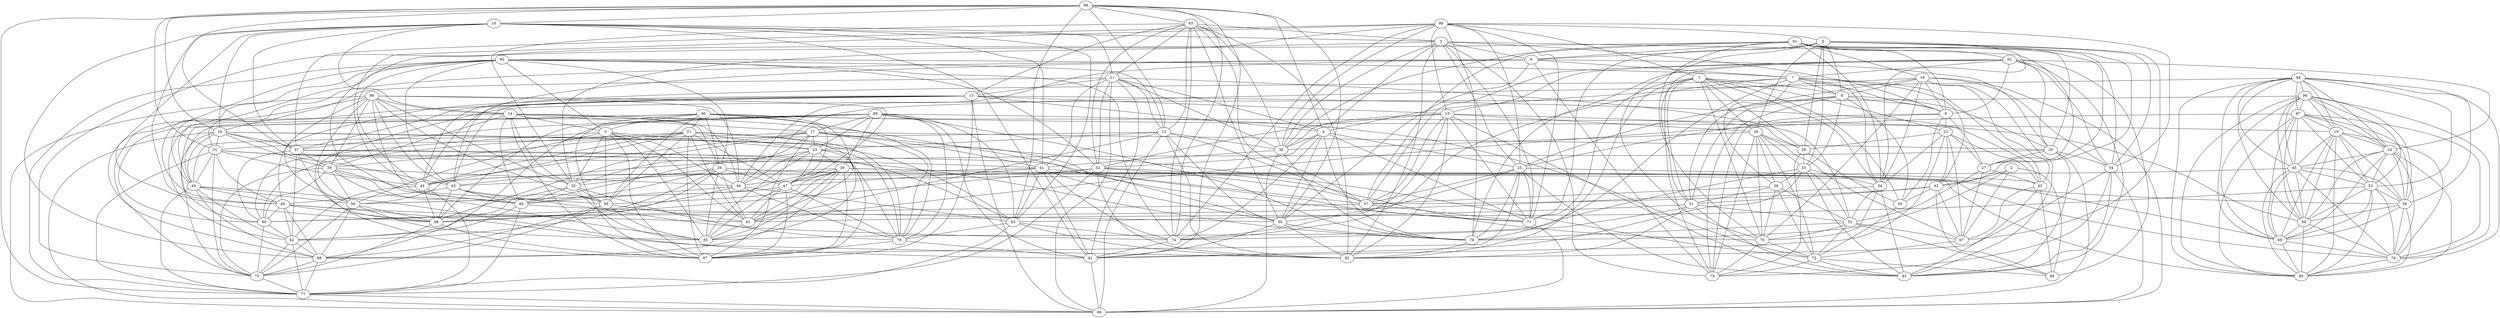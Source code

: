 graph G{
88--37;
88--16;
88--63;
88--10;
88--77;
88--74;
88--12;
88--31;
88--81;
88--93;
88--55;
88--4;
89--30;
89--23;
89--79;
89--17;
89--68;
89--37;
89--40;
89--66;
89--63;
89--81;
89--78;
89--72;
90--64;
90--19;
90--0;
90--58;
90--61;
90--47;
90--79;
90--21;
90--87;
90--29;
90--60;
90--62;
91--73;
91--36;
91--92;
91--54;
91--57;
91--20;
91--6;
91--9;
91--70;
91--18;
91--34;
91--27;
92--24;
92--78;
92--54;
92--15;
92--57;
92--20;
92--7;
92--51;
92--9;
92--83;
92--84;
93--35;
93--74;
93--12;
93--13;
93--55;
93--32;
93--36;
93--3;
93--82;
93--11;
93--57;
94--64;
94--59;
94--96;
94--19;
94--76;
94--53;
94--97;
94--80;
94--24;
94--69;
94--45;
94--46;
95--0;
95--29;
95--48;
95--40;
95--66;
95--43;
95--44;
95--77;
95--74;
95--12;
95--32;
95--7;
96--64;
96--59;
96--19;
96--76;
96--53;
96--97;
96--80;
96--24;
96--69;
96--45;
96--56;
97--64;
97--59;
97--19;
97--76;
97--53;
97--80;
97--24;
97--69;
97--45;
97--61;
10--14;
10--48;
10--68;
10--37;
10--66;
10--16;
10--63;
10--41;
10--81;
10--3;
10--11;
98--35;
98--37;
98--44;
98--74;
98--36;
98--78;
98--25;
98--71;
98--54;
98--15;
98--1;
98--5;
11--16;
11--12;
11--41;
11--86;
11--81;
11--13;
11--32;
11--36;
11--4;
11--52;
99--58;
99--47;
99--46;
99--87;
99--39;
99--49;
99--35;
99--14;
99--56;
99--73;
99--43;
99--86;
12--61;
12--23;
12--31;
12--86;
12--55;
12--36;
12--82;
12--57;
13--87;
13--48;
13--37;
13--40;
13--43;
13--44;
13--86;
13--4;
13--15;
13--65;
14--0;
14--46;
14--87;
14--39;
14--49;
14--29;
14--35;
14--60;
14--17;
14--55;
15--74;
15--32;
15--36;
15--82;
15--71;
15--57;
15--28;
15--26;
15--83;
16--39;
16--73;
16--37;
16--40;
16--43;
16--63;
16--31;
16--86;
16--71;
17--23;
17--79;
17--87;
17--35;
17--68;
17--40;
17--44;
17--41;
17--20;
17--72;
18--86;
18--4;
18--54;
18--51;
18--8;
18--9;
18--70;
18--34;
18--83;
18--65;
19--64;
19--59;
19--76;
19--53;
19--80;
19--24;
19--69;
19--45;
0--58;
0--61;
0--85;
0--23;
0--46;
0--87;
0--35;
0--60;
0--56;
1--82;
1--71;
1--51;
1--8;
1--70;
1--34;
1--28;
1--26;
1--75;
1--22;
1--50;
2--78;
2--67;
2--84;
2--42;
3--49;
3--36;
3--25;
3--82;
3--4;
3--71;
3--6;
3--9;
3--75;
3--27;
4--74;
4--55;
4--32;
4--36;
4--78;
4--25;
4--71;
5--71;
5--54;
5--6;
5--8;
5--70;
5--34;
5--28;
5--26;
5--33;
5--67;
5--42;
6--46;
6--43;
6--31;
6--55;
6--20;
6--7;
6--75;
7--44;
7--74;
7--78;
7--8;
7--9;
7--34;
7--38;
7--65;
7--42;
8--25;
8--20;
8--51;
8--9;
8--75;
8--33;
8--50;
9--25;
9--75;
9--22;
9--27;
9--50;
20--43;
20--86;
20--54;
20--83;
20--27;
21--58;
21--61;
21--85;
21--47;
21--23;
21--79;
21--87;
21--39;
21--60;
21--56;
21--44;
22--81;
22--34;
22--28;
22--27;
22--65;
22--67;
22--42;
23--85;
23--47;
23--30;
23--79;
23--46;
23--87;
23--49;
24--64;
24--59;
24--76;
24--53;
24--80;
24--69;
24--45;
25--66;
25--55;
25--78;
25--71;
25--57;
25--83;
25--65;
26--36;
26--70;
26--28;
26--75;
26--38;
26--33;
26--72;
26--67;
27--52;
27--65;
27--67;
28--75;
28--33;
28--50;
29--59;
29--80;
29--61;
29--85;
29--47;
29--49;
29--35;
29--60;
29--62;
30--76;
30--69;
30--58;
30--61;
30--85;
30--47;
30--87;
30--56;
30--66;
30--43;
31--79;
31--48;
31--73;
31--40;
31--44;
31--77;
31--41;
31--78;
32--68;
32--44;
32--77;
32--82;
32--57;
32--70;
33--85;
33--81;
33--34;
33--38;
33--83;
33--52;
34--60;
34--70;
34--83;
34--52;
35--58;
35--85;
35--79;
35--49;
35--62;
36--41;
36--86;
36--78;
37--39;
37--60;
37--68;
37--62;
37--63;
37--71;
38--57;
38--51;
38--70;
38--72;
38--52;
39--58;
39--85;
39--46;
39--49;
39--60;
39--56;
39--73;
40--56;
40--48;
40--62;
40--66;
40--77;
40--81;
41--47;
41--63;
41--44;
41--74;
41--81;
41--55;
41--57;
42--57;
42--51;
42--67;
42--50;
42--84;
43--58;
43--49;
43--48;
43--68;
43--74;
44--68;
44--62;
44--77;
45--64;
45--59;
45--76;
45--53;
45--80;
45--69;
45--46;
46--79;
46--49;
46--68;
46--63;
47--61;
47--85;
47--79;
47--87;
47--56;
48--61;
48--60;
48--68;
48--62;
48--66;
48--82;
49--62;
49--77;
49--55;
50--72;
51--63;
51--74;
51--82;
51--83;
51--52;
52--78;
52--70;
52--72;
52--67;
52--84;
53--64;
53--59;
53--76;
53--80;
53--69;
53--61;
54--86;
54--82;
54--75;
54--83;
55--81;
55--78;
55--82;
56--85;
56--68;
56--73;
56--66;
57--60;
57--71;
58--61;
58--85;
58--73;
58--66;
59--64;
59--76;
59--80;
59--69;
60--73;
60--62;
61--85;
62--73;
62--66;
62--77;
63--79;
63--77;
63--74;
63--82;
64--76;
64--80;
64--69;
65--83;
65--67;
65--84;
66--73;
66--77;
67--72;
68--87;
68--73;
69--76;
69--80;
70--75;
70--72;
71--86;
72--75;
72--83;
72--84;
73--77;
74--81;
76--80;
77--86;
78--82;
79--87;
79--81;
81--86;
}